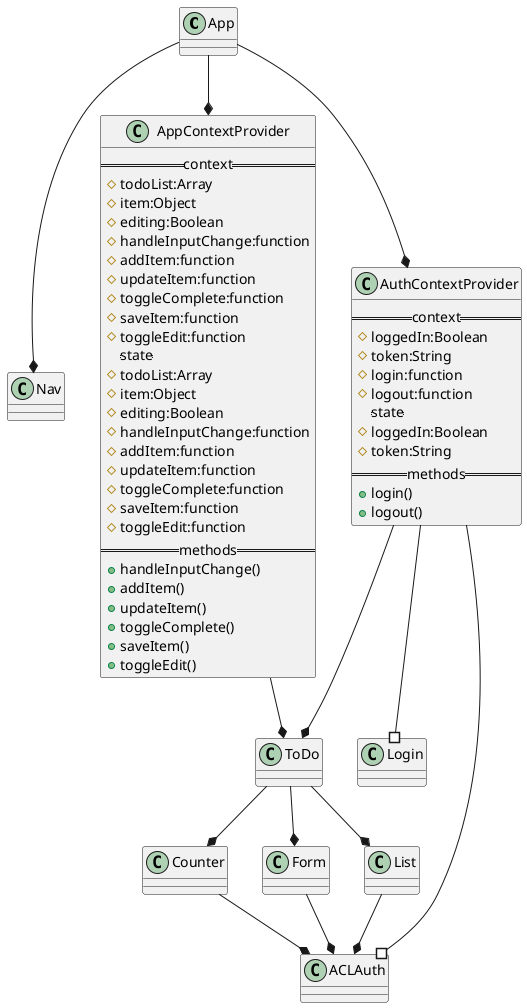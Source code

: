 @startuml lab-34

class App{
}

class Nav{
}

class Login{
}

class ACLAuth{
}

class ToDo{
}

class Counter{
}

class Form{
}

class List{
}

class AppContextProvider{
  ==context==
  # todoList:Array
  # item:Object
  # editing:Boolean
  # handleInputChange:function
  # addItem:function
  # updateItem:function
  # toggleComplete:function
  # saveItem:function
  # toggleEdit:function
    ==state==
  # todoList:Array
  # item:Object
  # editing:Boolean
  # handleInputChange:function
  # addItem:function
  # updateItem:function
  # toggleComplete:function
  # saveItem:function
  # toggleEdit:function
  ==methods==
  +handleInputChange()
  +addItem()
  +updateItem()
  +toggleComplete()
  +saveItem()
  +toggleEdit()
}

class AuthContextProvider{
  ==context==
  # loggedIn:Boolean
  # token:String
  # login:function
  # logout:function
    ==state==
  # loggedIn:Boolean
  # token:String
  ==methods==
  +login()
  +logout()
}

App --* AppContextProvider
App --* AuthContextProvider
App --* Nav
AppContextProvider --* ToDo
AuthContextProvider --* ToDo
AuthContextProvider --# Login
AuthContextProvider --# ACLAuth
ToDo --* Counter
ToDo --* Form
ToDo --* List
Counter --* ACLAuth
Form --* ACLAuth
List --* ACLAuth



@enduml
